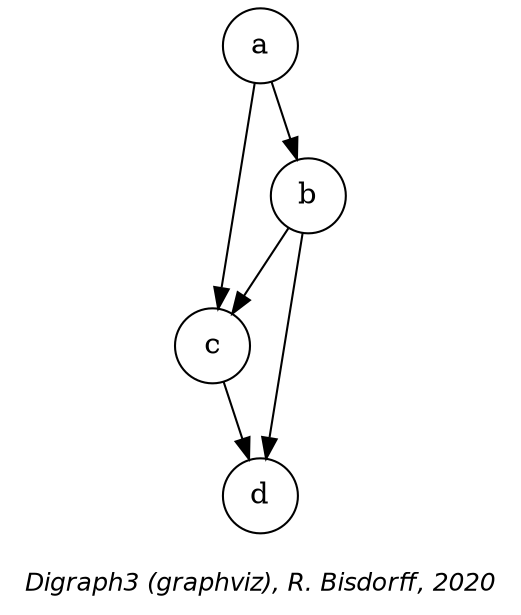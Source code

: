 digraph G {
graph [ fontname = "Helvetica-Oblique",
 fontsize = 12,
 label = "\nDigraph3 (graphviz), R. Bisdorff, 2020", size="7,7"];
n1 [shape = "circle", label = "a"];
n2 [shape = "circle", label = "b"];
n3 [shape = "circle", label = "c"];
n4 [shape = "circle", label = "d"];
n1-> n2 [dir=forward, color=black] ;
n1-> n3 [dir=forward, color=black] ;
n2-> n3 [dir=forward, color=black] ;
n2-> n4 [dir=forward, color=black] ;
n3-> n4 [dir=forward, color=black] ;
}
